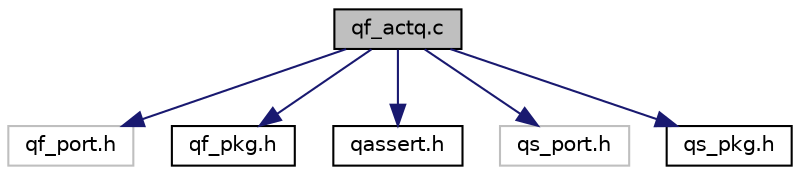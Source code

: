 digraph "qf_actq.c"
{
 // LATEX_PDF_SIZE
  edge [fontname="Helvetica",fontsize="10",labelfontname="Helvetica",labelfontsize="10"];
  node [fontname="Helvetica",fontsize="10",shape=record];
  Node1 [label="qf_actq.c",height=0.2,width=0.4,color="black", fillcolor="grey75", style="filled", fontcolor="black",tooltip="QActive native queue operations (based on QEQueue)"];
  Node1 -> Node2 [color="midnightblue",fontsize="10",style="solid",fontname="Helvetica"];
  Node2 [label="qf_port.h",height=0.2,width=0.4,color="grey75", fillcolor="white", style="filled",tooltip=" "];
  Node1 -> Node3 [color="midnightblue",fontsize="10",style="solid",fontname="Helvetica"];
  Node3 [label="qf_pkg.h",height=0.2,width=0.4,color="black", fillcolor="white", style="filled",URL="$qf__pkg_8h.html",tooltip="Internal (package scope) QF/C interface."];
  Node1 -> Node4 [color="midnightblue",fontsize="10",style="solid",fontname="Helvetica"];
  Node4 [label="qassert.h",height=0.2,width=0.4,color="black", fillcolor="white", style="filled",URL="$qassert_8h.html",tooltip="Customizable and memory-efficient assertions for embedded systems."];
  Node1 -> Node5 [color="midnightblue",fontsize="10",style="solid",fontname="Helvetica"];
  Node5 [label="qs_port.h",height=0.2,width=0.4,color="grey75", fillcolor="white", style="filled",tooltip=" "];
  Node1 -> Node6 [color="midnightblue",fontsize="10",style="solid",fontname="Helvetica"];
  Node6 [label="qs_pkg.h",height=0.2,width=0.4,color="black", fillcolor="white", style="filled",URL="$qs__pkg_8h.html",tooltip="Internal (package scope) QS/C interface."];
}
